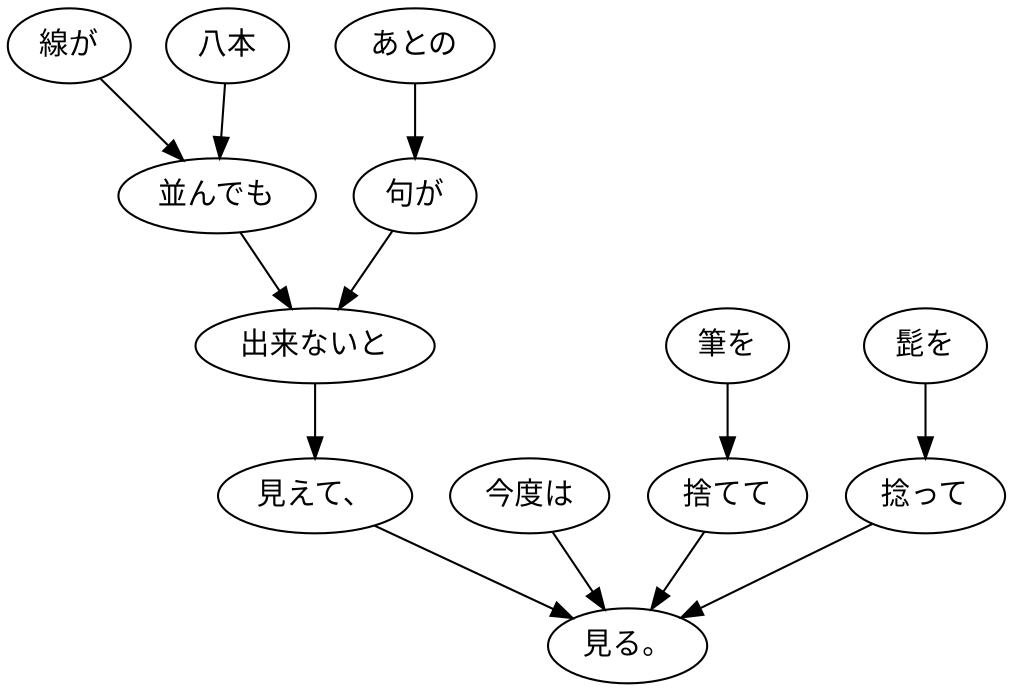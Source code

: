 digraph graph1347 {
	node0 [label="線が"];
	node1 [label="八本"];
	node2 [label="並んでも"];
	node3 [label="あとの"];
	node4 [label="句が"];
	node5 [label="出来ないと"];
	node6 [label="見えて、"];
	node7 [label="今度は"];
	node8 [label="筆を"];
	node9 [label="捨てて"];
	node10 [label="髭を"];
	node11 [label="捻って"];
	node12 [label="見る。"];
	node0 -> node2;
	node1 -> node2;
	node2 -> node5;
	node3 -> node4;
	node4 -> node5;
	node5 -> node6;
	node6 -> node12;
	node7 -> node12;
	node8 -> node9;
	node9 -> node12;
	node10 -> node11;
	node11 -> node12;
}
